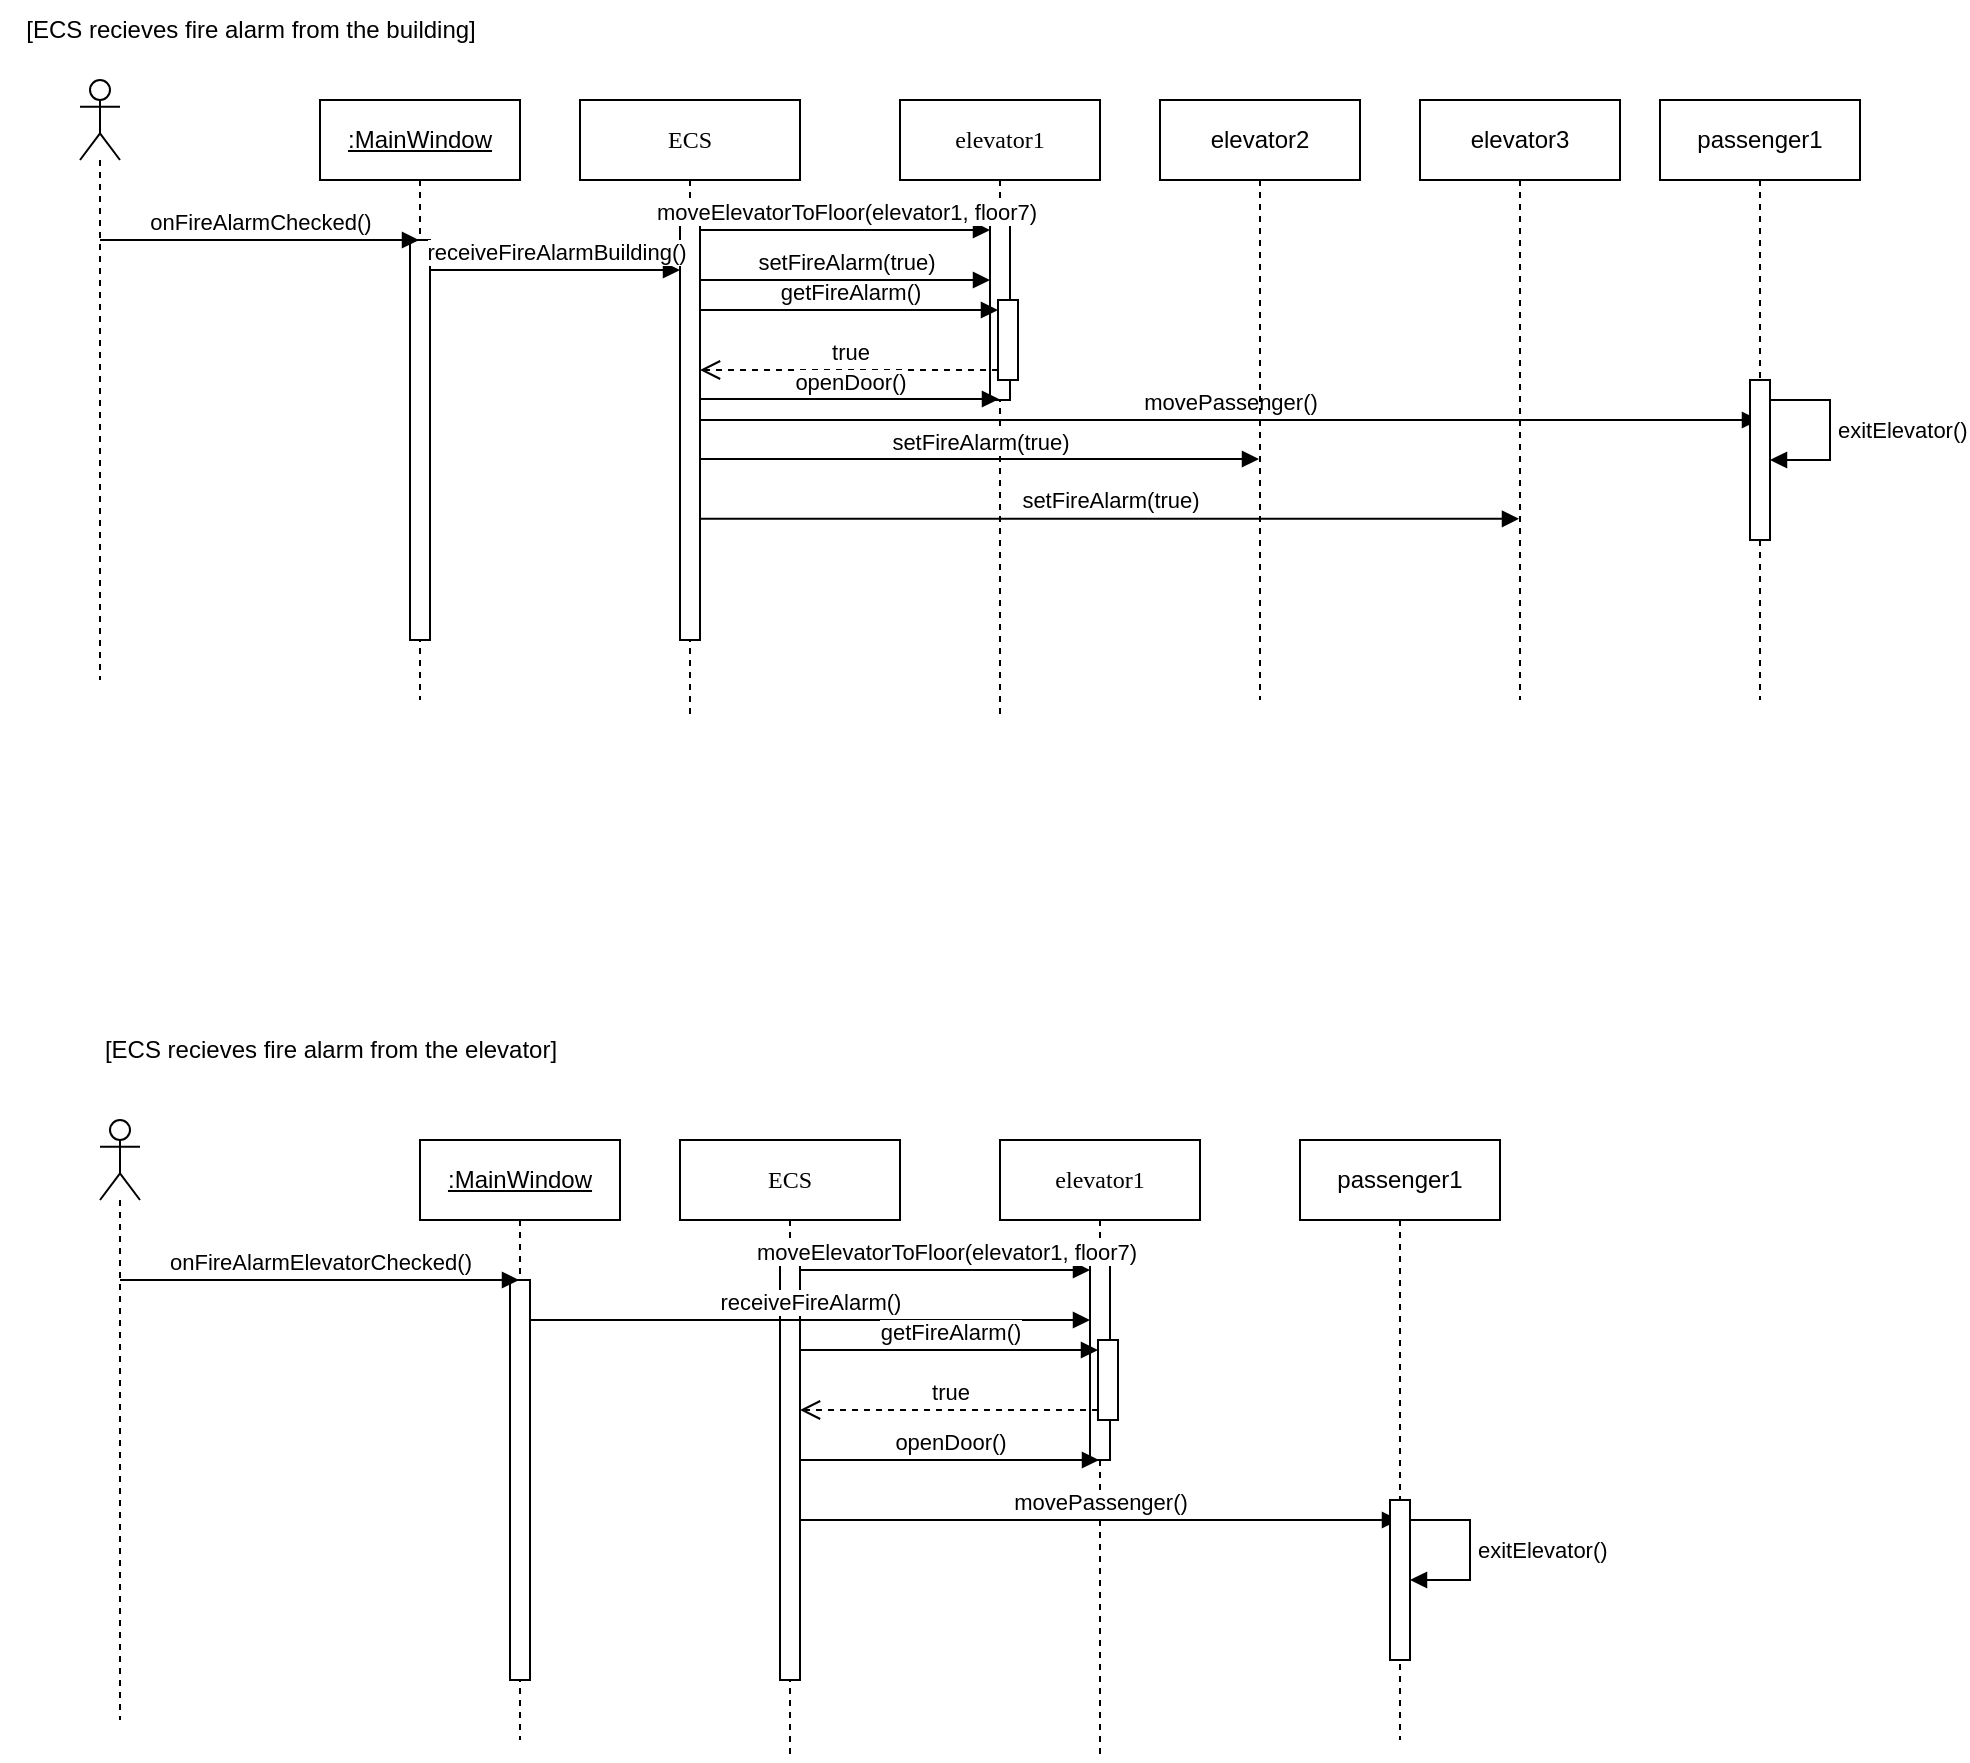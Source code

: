 <mxfile version="23.1.5" type="device">
  <diagram name="Page-1" id="13e1069c-82ec-6db2-03f1-153e76fe0fe0">
    <mxGraphModel dx="1247" dy="1049" grid="1" gridSize="10" guides="1" tooltips="1" connect="1" arrows="1" fold="1" page="1" pageScale="1" pageWidth="827" pageHeight="1169" background="none" math="0" shadow="0">
      <root>
        <mxCell id="0" />
        <mxCell id="1" parent="0" />
        <mxCell id="7baba1c4bc27f4b0-6" value="elevator1" style="shape=umlLifeline;perimeter=lifelinePerimeter;whiteSpace=wrap;html=1;container=1;collapsible=0;recursiveResize=0;outlineConnect=0;rounded=0;shadow=0;comic=0;labelBackgroundColor=none;strokeWidth=1;fontFamily=Verdana;fontSize=12;align=center;" parent="1" vertex="1">
          <mxGeometry x="460" y="80" width="100" height="310" as="geometry" />
        </mxCell>
        <mxCell id="VshZdJGAzdDfUYkhEIwC-11" value="" style="html=1;points=[[0,0,0,0,5],[0,1,0,0,-5],[1,0,0,0,5],[1,1,0,0,-5]];perimeter=orthogonalPerimeter;outlineConnect=0;targetShapes=umlLifeline;portConstraint=eastwest;newEdgeStyle={&quot;curved&quot;:0,&quot;rounded&quot;:0};" parent="7baba1c4bc27f4b0-6" vertex="1">
          <mxGeometry x="45" y="60" width="10" height="90" as="geometry" />
        </mxCell>
        <mxCell id="VshZdJGAzdDfUYkhEIwC-8" value="setFireAlarm(true)" style="html=1;verticalAlign=bottom;endArrow=block;curved=0;rounded=0;" parent="7baba1c4bc27f4b0-6" edge="1">
          <mxGeometry width="80" relative="1" as="geometry">
            <mxPoint x="-100" y="179.5" as="sourcePoint" />
            <mxPoint x="179.5" y="179.5" as="targetPoint" />
          </mxGeometry>
        </mxCell>
        <mxCell id="VshZdJGAzdDfUYkhEIwC-15" value="movePassenger()" style="html=1;verticalAlign=bottom;endArrow=block;curved=0;rounded=0;" parent="7baba1c4bc27f4b0-6" edge="1">
          <mxGeometry width="80" relative="1" as="geometry">
            <mxPoint x="-100" y="160" as="sourcePoint" />
            <mxPoint x="429.5" y="160" as="targetPoint" />
          </mxGeometry>
        </mxCell>
        <mxCell id="VshZdJGAzdDfUYkhEIwC-43" value="" style="html=1;points=[[0,0,0,0,5],[0,1,0,0,-5],[1,0,0,0,5],[1,1,0,0,-5]];perimeter=orthogonalPerimeter;outlineConnect=0;targetShapes=umlLifeline;portConstraint=eastwest;newEdgeStyle={&quot;curved&quot;:0,&quot;rounded&quot;:0};" parent="7baba1c4bc27f4b0-6" vertex="1">
          <mxGeometry x="49" y="100" width="10" height="40" as="geometry" />
        </mxCell>
        <mxCell id="VshZdJGAzdDfUYkhEIwC-44" value="getFireAlarm()" style="html=1;verticalAlign=bottom;endArrow=block;curved=0;rounded=0;entryX=0;entryY=0;entryDx=0;entryDy=5;" parent="7baba1c4bc27f4b0-6" target="VshZdJGAzdDfUYkhEIwC-43" edge="1">
          <mxGeometry relative="1" as="geometry">
            <mxPoint x="-100" y="105" as="sourcePoint" />
          </mxGeometry>
        </mxCell>
        <mxCell id="VshZdJGAzdDfUYkhEIwC-45" value="true" style="html=1;verticalAlign=bottom;endArrow=open;dashed=1;endSize=8;curved=0;rounded=0;exitX=0;exitY=1;exitDx=0;exitDy=-5;" parent="7baba1c4bc27f4b0-6" source="VshZdJGAzdDfUYkhEIwC-43" edge="1">
          <mxGeometry relative="1" as="geometry">
            <mxPoint x="-100" y="135" as="targetPoint" />
          </mxGeometry>
        </mxCell>
        <mxCell id="7baba1c4bc27f4b0-8" value="&lt;u style=&quot;font-family: Helvetica;&quot;&gt;:MainWindow&lt;/u&gt;" style="shape=umlLifeline;perimeter=lifelinePerimeter;whiteSpace=wrap;html=1;container=1;collapsible=0;recursiveResize=0;outlineConnect=0;rounded=0;shadow=0;comic=0;labelBackgroundColor=none;strokeWidth=1;fontFamily=Verdana;fontSize=12;align=center;" parent="1" vertex="1">
          <mxGeometry x="170" y="80" width="100" height="300" as="geometry" />
        </mxCell>
        <mxCell id="VshZdJGAzdDfUYkhEIwC-4" value="" style="html=1;points=[[0,0,0,0,5],[0,1,0,0,-5],[1,0,0,0,5],[1,1,0,0,-5]];perimeter=orthogonalPerimeter;outlineConnect=0;targetShapes=umlLifeline;portConstraint=eastwest;newEdgeStyle={&quot;curved&quot;:0,&quot;rounded&quot;:0};" parent="7baba1c4bc27f4b0-8" vertex="1">
          <mxGeometry x="45" y="70" width="10" height="200" as="geometry" />
        </mxCell>
        <mxCell id="njjIKBGVUexXjN1y7_SK-5" value="ECS" style="shape=umlLifeline;perimeter=lifelinePerimeter;whiteSpace=wrap;html=1;container=1;collapsible=0;recursiveResize=0;outlineConnect=0;rounded=0;shadow=0;comic=0;labelBackgroundColor=none;strokeWidth=1;fontFamily=Verdana;fontSize=12;align=center;" parent="1" vertex="1">
          <mxGeometry x="300" y="80" width="110" height="310" as="geometry" />
        </mxCell>
        <mxCell id="VshZdJGAzdDfUYkhEIwC-3" value="" style="html=1;points=[[0,0,0,0,5],[0,1,0,0,-5],[1,0,0,0,5],[1,1,0,0,-5]];perimeter=orthogonalPerimeter;outlineConnect=0;targetShapes=umlLifeline;portConstraint=eastwest;newEdgeStyle={&quot;curved&quot;:0,&quot;rounded&quot;:0};" parent="njjIKBGVUexXjN1y7_SK-5" vertex="1">
          <mxGeometry x="50" y="60" width="10" height="210" as="geometry" />
        </mxCell>
        <mxCell id="VshZdJGAzdDfUYkhEIwC-5" value="setFireAlarm(true)" style="html=1;verticalAlign=bottom;endArrow=block;curved=0;rounded=0;" parent="njjIKBGVUexXjN1y7_SK-5" target="VshZdJGAzdDfUYkhEIwC-11" edge="1">
          <mxGeometry x="0.007" width="80" relative="1" as="geometry">
            <mxPoint x="60" y="90" as="sourcePoint" />
            <mxPoint x="200" y="90" as="targetPoint" />
            <mxPoint as="offset" />
          </mxGeometry>
        </mxCell>
        <mxCell id="gf-mk5fgO78RV_vx_Tm_-2" value="receiveFireAlarmBuilding()" style="html=1;verticalAlign=bottom;startArrow=none;endArrow=block;startSize=8;curved=0;rounded=0;entryX=0;entryY=0;entryDx=0;entryDy=5;startFill=0;" parent="1" source="VshZdJGAzdDfUYkhEIwC-4" edge="1">
          <mxGeometry relative="1" as="geometry">
            <mxPoint x="230" y="165" as="sourcePoint" />
            <mxPoint x="350" y="165" as="targetPoint" />
          </mxGeometry>
        </mxCell>
        <mxCell id="gf-mk5fgO78RV_vx_Tm_-18" value="[ECS recieves fire alarm from the building]" style="text;html=1;align=center;verticalAlign=middle;resizable=0;points=[];autosize=1;strokeColor=none;fillColor=none;" parent="1" vertex="1">
          <mxGeometry x="10" y="30" width="250" height="30" as="geometry" />
        </mxCell>
        <mxCell id="gf-mk5fgO78RV_vx_Tm_-19" value="[ECS recieves fire alarm from the elevator]" style="text;html=1;align=center;verticalAlign=middle;resizable=0;points=[];autosize=1;strokeColor=none;fillColor=none;" parent="1" vertex="1">
          <mxGeometry x="50" y="540" width="250" height="30" as="geometry" />
        </mxCell>
        <mxCell id="VshZdJGAzdDfUYkhEIwC-1" value="" style="shape=umlLifeline;perimeter=lifelinePerimeter;whiteSpace=wrap;html=1;container=1;dropTarget=0;collapsible=0;recursiveResize=0;outlineConnect=0;portConstraint=eastwest;newEdgeStyle={&quot;curved&quot;:0,&quot;rounded&quot;:0};participant=umlActor;" parent="1" vertex="1">
          <mxGeometry x="50" y="70" width="20" height="300" as="geometry" />
        </mxCell>
        <mxCell id="VshZdJGAzdDfUYkhEIwC-2" value="onFireAlarmChecked()" style="html=1;verticalAlign=bottom;endArrow=block;curved=0;rounded=0;" parent="1" target="7baba1c4bc27f4b0-8" edge="1">
          <mxGeometry width="80" relative="1" as="geometry">
            <mxPoint x="60" y="150" as="sourcePoint" />
            <mxPoint x="100" y="150" as="targetPoint" />
          </mxGeometry>
        </mxCell>
        <mxCell id="VshZdJGAzdDfUYkhEIwC-6" value="elevator2" style="shape=umlLifeline;perimeter=lifelinePerimeter;whiteSpace=wrap;html=1;container=1;dropTarget=0;collapsible=0;recursiveResize=0;outlineConnect=0;portConstraint=eastwest;newEdgeStyle={&quot;curved&quot;:0,&quot;rounded&quot;:0};" parent="1" vertex="1">
          <mxGeometry x="590" y="80" width="100" height="300" as="geometry" />
        </mxCell>
        <mxCell id="VshZdJGAzdDfUYkhEIwC-7" value="elevator3" style="shape=umlLifeline;perimeter=lifelinePerimeter;whiteSpace=wrap;html=1;container=1;dropTarget=0;collapsible=0;recursiveResize=0;outlineConnect=0;portConstraint=eastwest;newEdgeStyle={&quot;curved&quot;:0,&quot;rounded&quot;:0};" parent="1" vertex="1">
          <mxGeometry x="720" y="80" width="100" height="300" as="geometry" />
        </mxCell>
        <mxCell id="VshZdJGAzdDfUYkhEIwC-9" value="setFireAlarm(true)" style="html=1;verticalAlign=bottom;endArrow=block;curved=0;rounded=0;" parent="1" edge="1">
          <mxGeometry width="80" relative="1" as="geometry">
            <mxPoint x="360" y="289.41" as="sourcePoint" />
            <mxPoint x="769.5" y="289.41" as="targetPoint" />
          </mxGeometry>
        </mxCell>
        <mxCell id="VshZdJGAzdDfUYkhEIwC-10" value="passenger1" style="shape=umlLifeline;perimeter=lifelinePerimeter;whiteSpace=wrap;html=1;container=1;dropTarget=0;collapsible=0;recursiveResize=0;outlineConnect=0;portConstraint=eastwest;newEdgeStyle={&quot;curved&quot;:0,&quot;rounded&quot;:0};" parent="1" vertex="1">
          <mxGeometry x="840" y="80" width="100" height="300" as="geometry" />
        </mxCell>
        <mxCell id="VshZdJGAzdDfUYkhEIwC-16" value="" style="html=1;points=[[0,0,0,0,5],[0,1,0,0,-5],[1,0,0,0,5],[1,1,0,0,-5]];perimeter=orthogonalPerimeter;outlineConnect=0;targetShapes=umlLifeline;portConstraint=eastwest;newEdgeStyle={&quot;curved&quot;:0,&quot;rounded&quot;:0};" parent="VshZdJGAzdDfUYkhEIwC-10" vertex="1">
          <mxGeometry x="45" y="140" width="10" height="80" as="geometry" />
        </mxCell>
        <mxCell id="VshZdJGAzdDfUYkhEIwC-18" value="exitElevator()" style="html=1;align=left;spacingLeft=2;endArrow=block;rounded=0;edgeStyle=orthogonalEdgeStyle;curved=0;rounded=0;" parent="VshZdJGAzdDfUYkhEIwC-10" target="VshZdJGAzdDfUYkhEIwC-16" edge="1">
          <mxGeometry relative="1" as="geometry">
            <mxPoint x="55" y="150" as="sourcePoint" />
            <Array as="points">
              <mxPoint x="85" y="150" />
              <mxPoint x="85" y="180" />
            </Array>
            <mxPoint x="60.0" y="180" as="targetPoint" />
          </mxGeometry>
        </mxCell>
        <mxCell id="VshZdJGAzdDfUYkhEIwC-12" value="moveElevatorToFloor(elevator1, floor7)" style="html=1;verticalAlign=bottom;endArrow=block;curved=0;rounded=0;entryX=0;entryY=0;entryDx=0;entryDy=5;" parent="1" source="VshZdJGAzdDfUYkhEIwC-3" target="VshZdJGAzdDfUYkhEIwC-11" edge="1">
          <mxGeometry relative="1" as="geometry">
            <mxPoint x="440" y="255" as="sourcePoint" />
          </mxGeometry>
        </mxCell>
        <mxCell id="VshZdJGAzdDfUYkhEIwC-19" value="elevator1" style="shape=umlLifeline;perimeter=lifelinePerimeter;whiteSpace=wrap;html=1;container=1;collapsible=0;recursiveResize=0;outlineConnect=0;rounded=0;shadow=0;comic=0;labelBackgroundColor=none;strokeWidth=1;fontFamily=Verdana;fontSize=12;align=center;" parent="1" vertex="1">
          <mxGeometry x="510" y="600" width="100" height="310" as="geometry" />
        </mxCell>
        <mxCell id="VshZdJGAzdDfUYkhEIwC-20" value="" style="html=1;points=[[0,0,0,0,5],[0,1,0,0,-5],[1,0,0,0,5],[1,1,0,0,-5]];perimeter=orthogonalPerimeter;outlineConnect=0;targetShapes=umlLifeline;portConstraint=eastwest;newEdgeStyle={&quot;curved&quot;:0,&quot;rounded&quot;:0};" parent="VshZdJGAzdDfUYkhEIwC-19" vertex="1">
          <mxGeometry x="45" y="60" width="10" height="100" as="geometry" />
        </mxCell>
        <mxCell id="VshZdJGAzdDfUYkhEIwC-39" value="" style="html=1;points=[[0,0,0,0,5],[0,1,0,0,-5],[1,0,0,0,5],[1,1,0,0,-5]];perimeter=orthogonalPerimeter;outlineConnect=0;targetShapes=umlLifeline;portConstraint=eastwest;newEdgeStyle={&quot;curved&quot;:0,&quot;rounded&quot;:0};" parent="VshZdJGAzdDfUYkhEIwC-19" vertex="1">
          <mxGeometry x="49" y="100" width="10" height="40" as="geometry" />
        </mxCell>
        <mxCell id="VshZdJGAzdDfUYkhEIwC-21" value="&lt;u style=&quot;font-family: Helvetica;&quot;&gt;:MainWindow&lt;/u&gt;" style="shape=umlLifeline;perimeter=lifelinePerimeter;whiteSpace=wrap;html=1;container=1;collapsible=0;recursiveResize=0;outlineConnect=0;rounded=0;shadow=0;comic=0;labelBackgroundColor=none;strokeWidth=1;fontFamily=Verdana;fontSize=12;align=center;" parent="1" vertex="1">
          <mxGeometry x="220" y="600" width="100" height="300" as="geometry" />
        </mxCell>
        <mxCell id="VshZdJGAzdDfUYkhEIwC-22" value="" style="html=1;points=[[0,0,0,0,5],[0,1,0,0,-5],[1,0,0,0,5],[1,1,0,0,-5]];perimeter=orthogonalPerimeter;outlineConnect=0;targetShapes=umlLifeline;portConstraint=eastwest;newEdgeStyle={&quot;curved&quot;:0,&quot;rounded&quot;:0};" parent="VshZdJGAzdDfUYkhEIwC-21" vertex="1">
          <mxGeometry x="45" y="70" width="10" height="200" as="geometry" />
        </mxCell>
        <mxCell id="VshZdJGAzdDfUYkhEIwC-23" value="ECS" style="shape=umlLifeline;perimeter=lifelinePerimeter;whiteSpace=wrap;html=1;container=1;collapsible=0;recursiveResize=0;outlineConnect=0;rounded=0;shadow=0;comic=0;labelBackgroundColor=none;strokeWidth=1;fontFamily=Verdana;fontSize=12;align=center;" parent="1" vertex="1">
          <mxGeometry x="350" y="600" width="110" height="310" as="geometry" />
        </mxCell>
        <mxCell id="VshZdJGAzdDfUYkhEIwC-24" value="" style="html=1;points=[[0,0,0,0,5],[0,1,0,0,-5],[1,0,0,0,5],[1,1,0,0,-5]];perimeter=orthogonalPerimeter;outlineConnect=0;targetShapes=umlLifeline;portConstraint=eastwest;newEdgeStyle={&quot;curved&quot;:0,&quot;rounded&quot;:0};" parent="VshZdJGAzdDfUYkhEIwC-23" vertex="1">
          <mxGeometry x="50" y="60" width="10" height="210" as="geometry" />
        </mxCell>
        <mxCell id="VshZdJGAzdDfUYkhEIwC-27" value="receiveFireAlarm()" style="html=1;verticalAlign=bottom;startArrow=none;endArrow=block;startSize=8;curved=0;rounded=0;startFill=0;" parent="1" source="VshZdJGAzdDfUYkhEIwC-22" target="VshZdJGAzdDfUYkhEIwC-20" edge="1">
          <mxGeometry relative="1" as="geometry">
            <mxPoint x="280" y="685" as="sourcePoint" />
            <mxPoint x="400" y="685" as="targetPoint" />
            <Array as="points">
              <mxPoint x="420" y="690" />
            </Array>
          </mxGeometry>
        </mxCell>
        <mxCell id="VshZdJGAzdDfUYkhEIwC-28" value="onFireAlarmElevatorChecked()" style="html=1;verticalAlign=bottom;endArrow=block;curved=0;rounded=0;" parent="1" target="VshZdJGAzdDfUYkhEIwC-21" edge="1">
          <mxGeometry width="80" relative="1" as="geometry">
            <mxPoint x="70" y="670" as="sourcePoint" />
            <mxPoint x="150" y="670" as="targetPoint" />
          </mxGeometry>
        </mxCell>
        <mxCell id="VshZdJGAzdDfUYkhEIwC-32" value="passenger1" style="shape=umlLifeline;perimeter=lifelinePerimeter;whiteSpace=wrap;html=1;container=1;dropTarget=0;collapsible=0;recursiveResize=0;outlineConnect=0;portConstraint=eastwest;newEdgeStyle={&quot;curved&quot;:0,&quot;rounded&quot;:0};" parent="1" vertex="1">
          <mxGeometry x="660" y="600" width="100" height="300" as="geometry" />
        </mxCell>
        <mxCell id="VshZdJGAzdDfUYkhEIwC-26" value="movePassenger()" style="html=1;verticalAlign=bottom;endArrow=block;curved=0;rounded=0;" parent="VshZdJGAzdDfUYkhEIwC-32" edge="1">
          <mxGeometry width="80" relative="1" as="geometry">
            <mxPoint x="-250" y="190" as="sourcePoint" />
            <mxPoint x="49.5" y="190" as="targetPoint" />
          </mxGeometry>
        </mxCell>
        <mxCell id="VshZdJGAzdDfUYkhEIwC-33" value="" style="html=1;points=[[0,0,0,0,5],[0,1,0,0,-5],[1,0,0,0,5],[1,1,0,0,-5]];perimeter=orthogonalPerimeter;outlineConnect=0;targetShapes=umlLifeline;portConstraint=eastwest;newEdgeStyle={&quot;curved&quot;:0,&quot;rounded&quot;:0};" parent="VshZdJGAzdDfUYkhEIwC-32" vertex="1">
          <mxGeometry x="45" y="180" width="10" height="80" as="geometry" />
        </mxCell>
        <mxCell id="VshZdJGAzdDfUYkhEIwC-34" value="exitElevator()" style="html=1;align=left;spacingLeft=2;endArrow=block;rounded=0;edgeStyle=orthogonalEdgeStyle;curved=0;rounded=0;" parent="VshZdJGAzdDfUYkhEIwC-32" target="VshZdJGAzdDfUYkhEIwC-33" edge="1">
          <mxGeometry relative="1" as="geometry">
            <mxPoint x="55" y="190" as="sourcePoint" />
            <Array as="points">
              <mxPoint x="85" y="190" />
              <mxPoint x="85" y="220" />
            </Array>
            <mxPoint x="60.0" y="220" as="targetPoint" />
          </mxGeometry>
        </mxCell>
        <mxCell id="VshZdJGAzdDfUYkhEIwC-35" value="moveElevatorToFloor(elevator1, floor7)" style="html=1;verticalAlign=bottom;endArrow=block;curved=0;rounded=0;entryX=0;entryY=0;entryDx=0;entryDy=5;" parent="1" source="VshZdJGAzdDfUYkhEIwC-24" target="VshZdJGAzdDfUYkhEIwC-20" edge="1">
          <mxGeometry relative="1" as="geometry">
            <mxPoint x="490" y="775" as="sourcePoint" />
          </mxGeometry>
        </mxCell>
        <mxCell id="VshZdJGAzdDfUYkhEIwC-38" value="" style="shape=umlLifeline;perimeter=lifelinePerimeter;whiteSpace=wrap;html=1;container=1;dropTarget=0;collapsible=0;recursiveResize=0;outlineConnect=0;portConstraint=eastwest;newEdgeStyle={&quot;curved&quot;:0,&quot;rounded&quot;:0};participant=umlActor;" parent="1" vertex="1">
          <mxGeometry x="60" y="590" width="20" height="300" as="geometry" />
        </mxCell>
        <mxCell id="VshZdJGAzdDfUYkhEIwC-40" value="getFireAlarm()" style="html=1;verticalAlign=bottom;endArrow=block;curved=0;rounded=0;entryX=0;entryY=0;entryDx=0;entryDy=5;" parent="1" source="VshZdJGAzdDfUYkhEIwC-24" target="VshZdJGAzdDfUYkhEIwC-39" edge="1">
          <mxGeometry relative="1" as="geometry">
            <mxPoint x="489" y="705" as="sourcePoint" />
          </mxGeometry>
        </mxCell>
        <mxCell id="VshZdJGAzdDfUYkhEIwC-41" value="true" style="html=1;verticalAlign=bottom;endArrow=open;dashed=1;endSize=8;curved=0;rounded=0;exitX=0;exitY=1;exitDx=0;exitDy=-5;" parent="1" source="VshZdJGAzdDfUYkhEIwC-39" edge="1">
          <mxGeometry relative="1" as="geometry">
            <mxPoint x="410" y="735" as="targetPoint" />
          </mxGeometry>
        </mxCell>
        <mxCell id="FzDsGwKRHedAJgLUpLZY-1" value="openDoor()" style="html=1;verticalAlign=bottom;endArrow=block;curved=0;rounded=0;" parent="1" target="7baba1c4bc27f4b0-6" edge="1">
          <mxGeometry width="80" relative="1" as="geometry">
            <mxPoint x="360" y="229.5" as="sourcePoint" />
            <mxPoint x="485" y="229.5" as="targetPoint" />
          </mxGeometry>
        </mxCell>
        <mxCell id="FzDsGwKRHedAJgLUpLZY-2" value="openDoor()" style="html=1;verticalAlign=bottom;endArrow=block;curved=0;rounded=0;" parent="1" target="VshZdJGAzdDfUYkhEIwC-19" edge="1">
          <mxGeometry width="80" relative="1" as="geometry">
            <mxPoint x="410" y="760" as="sourcePoint" />
            <mxPoint x="535" y="760" as="targetPoint" />
          </mxGeometry>
        </mxCell>
      </root>
    </mxGraphModel>
  </diagram>
</mxfile>

